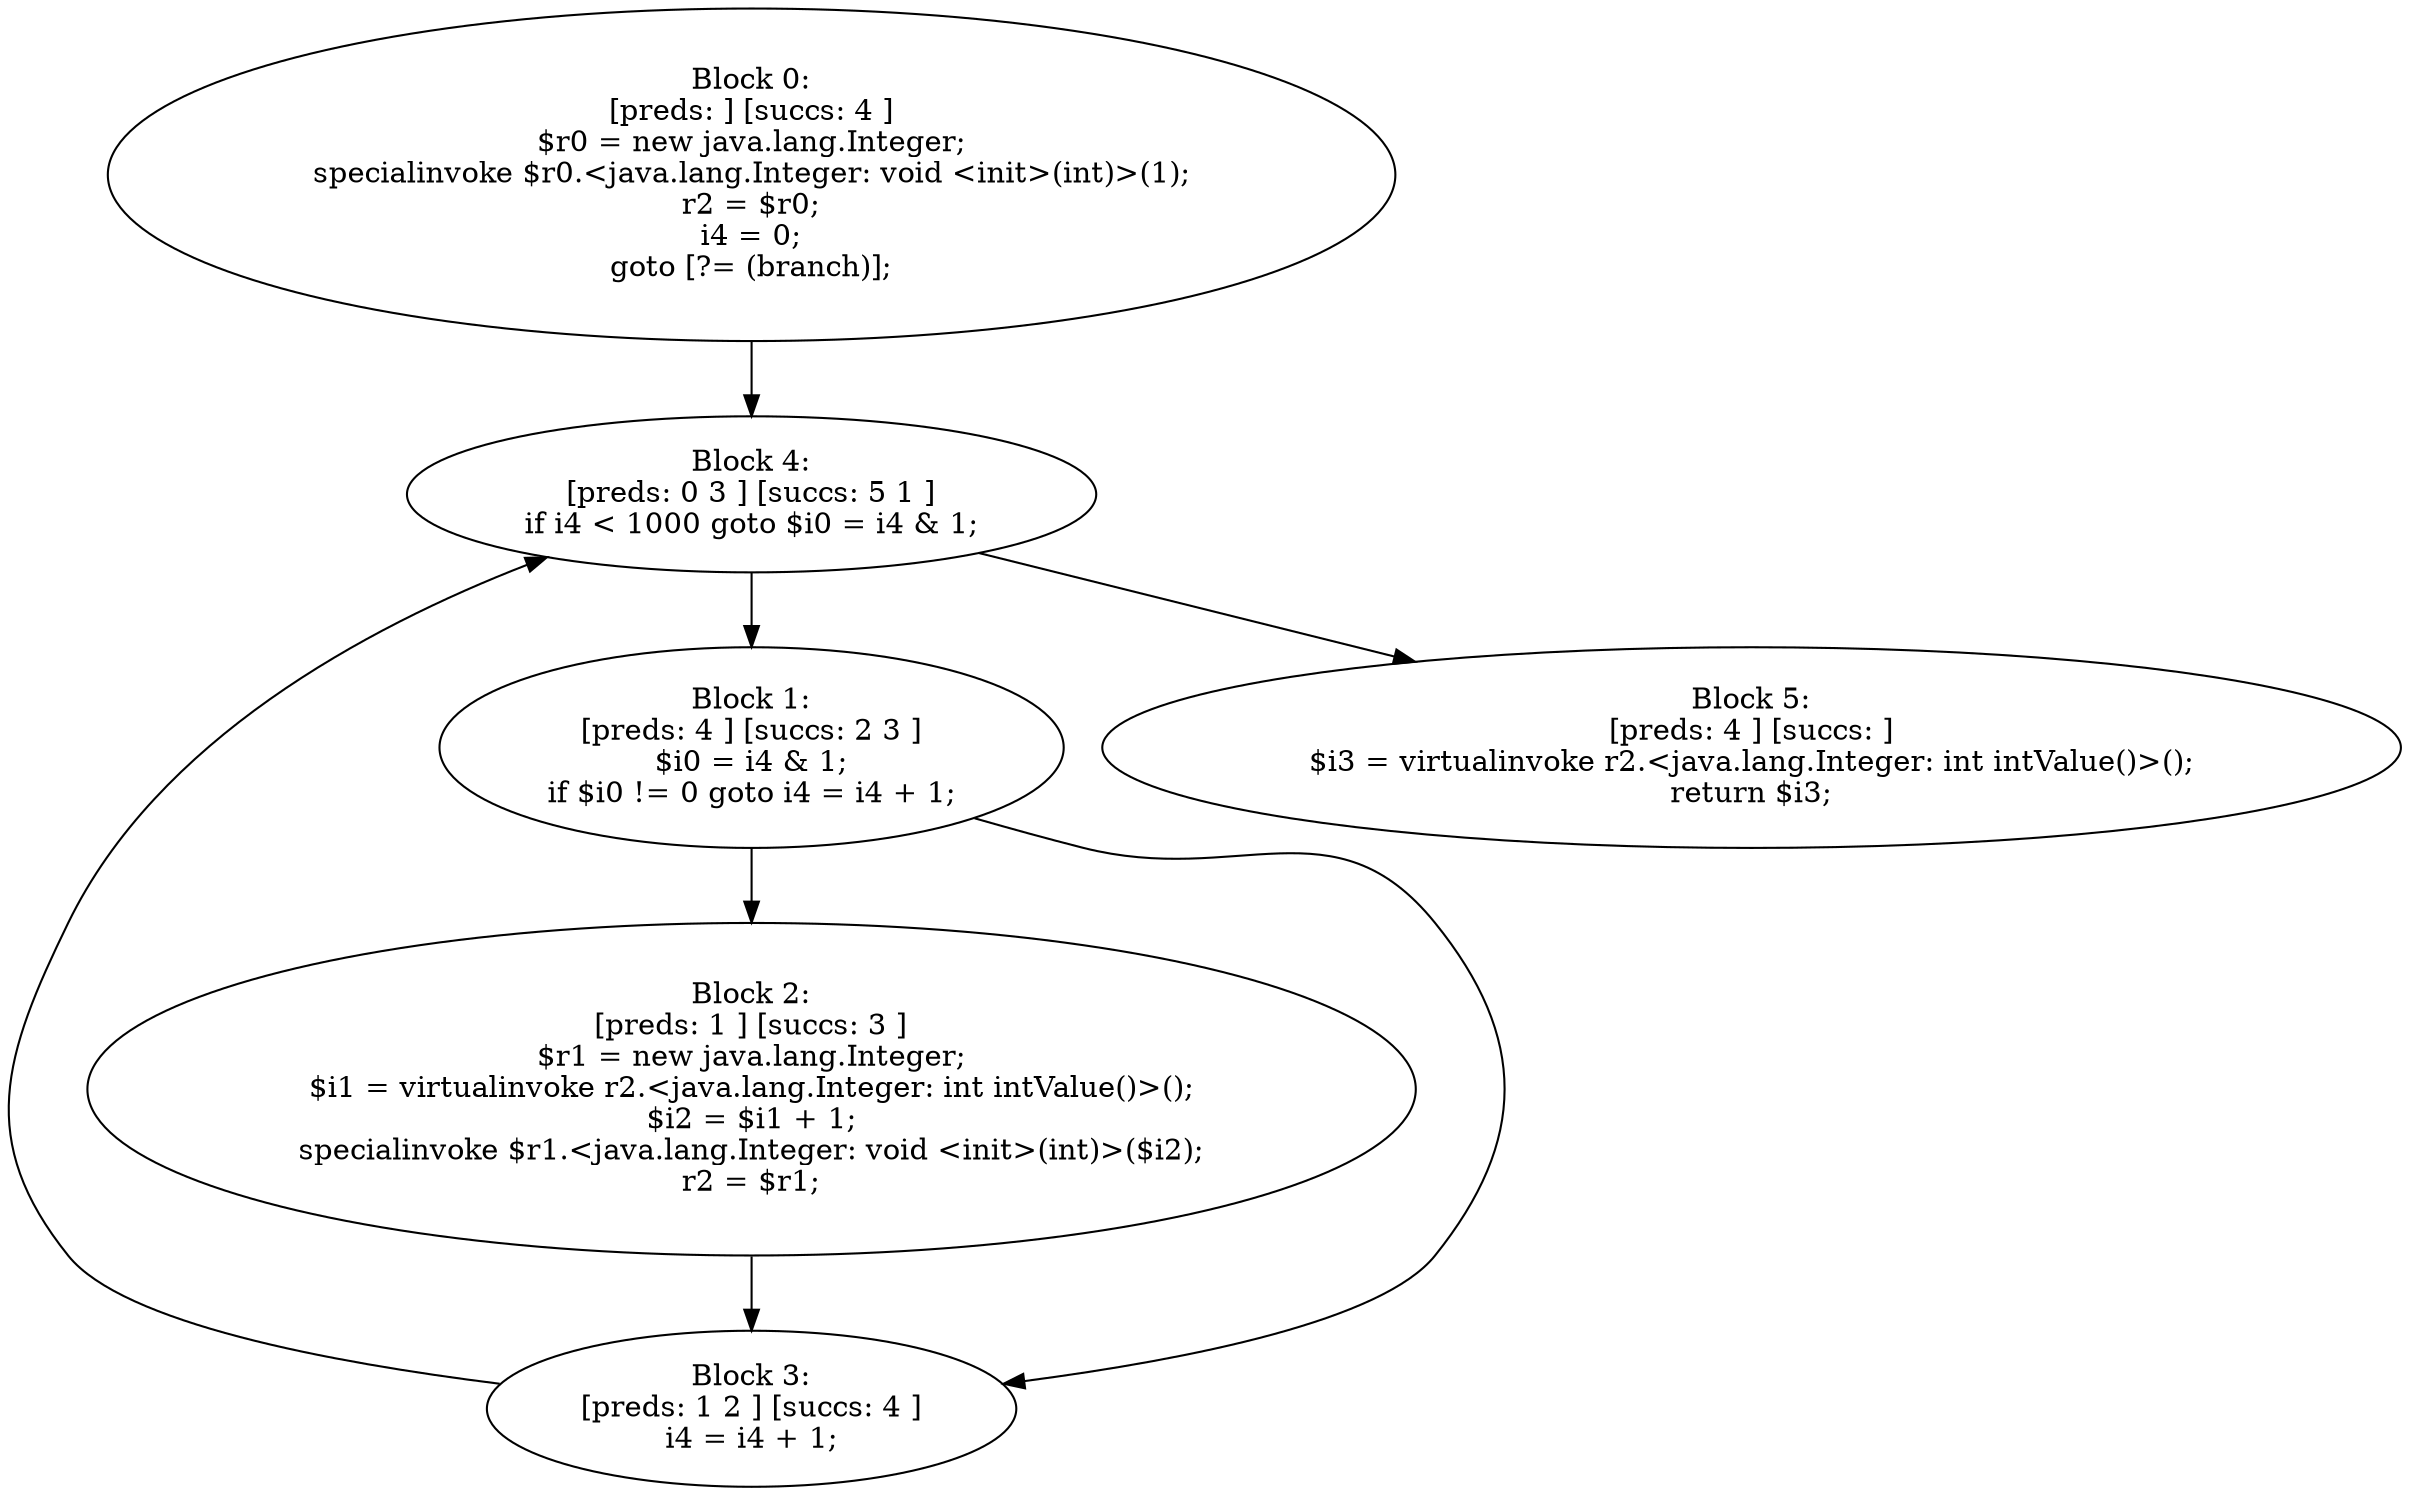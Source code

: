 digraph "unitGraph" {
    "Block 0:
[preds: ] [succs: 4 ]
$r0 = new java.lang.Integer;
specialinvoke $r0.<java.lang.Integer: void <init>(int)>(1);
r2 = $r0;
i4 = 0;
goto [?= (branch)];
"
    "Block 1:
[preds: 4 ] [succs: 2 3 ]
$i0 = i4 & 1;
if $i0 != 0 goto i4 = i4 + 1;
"
    "Block 2:
[preds: 1 ] [succs: 3 ]
$r1 = new java.lang.Integer;
$i1 = virtualinvoke r2.<java.lang.Integer: int intValue()>();
$i2 = $i1 + 1;
specialinvoke $r1.<java.lang.Integer: void <init>(int)>($i2);
r2 = $r1;
"
    "Block 3:
[preds: 1 2 ] [succs: 4 ]
i4 = i4 + 1;
"
    "Block 4:
[preds: 0 3 ] [succs: 5 1 ]
if i4 < 1000 goto $i0 = i4 & 1;
"
    "Block 5:
[preds: 4 ] [succs: ]
$i3 = virtualinvoke r2.<java.lang.Integer: int intValue()>();
return $i3;
"
    "Block 0:
[preds: ] [succs: 4 ]
$r0 = new java.lang.Integer;
specialinvoke $r0.<java.lang.Integer: void <init>(int)>(1);
r2 = $r0;
i4 = 0;
goto [?= (branch)];
"->"Block 4:
[preds: 0 3 ] [succs: 5 1 ]
if i4 < 1000 goto $i0 = i4 & 1;
";
    "Block 1:
[preds: 4 ] [succs: 2 3 ]
$i0 = i4 & 1;
if $i0 != 0 goto i4 = i4 + 1;
"->"Block 2:
[preds: 1 ] [succs: 3 ]
$r1 = new java.lang.Integer;
$i1 = virtualinvoke r2.<java.lang.Integer: int intValue()>();
$i2 = $i1 + 1;
specialinvoke $r1.<java.lang.Integer: void <init>(int)>($i2);
r2 = $r1;
";
    "Block 1:
[preds: 4 ] [succs: 2 3 ]
$i0 = i4 & 1;
if $i0 != 0 goto i4 = i4 + 1;
"->"Block 3:
[preds: 1 2 ] [succs: 4 ]
i4 = i4 + 1;
";
    "Block 2:
[preds: 1 ] [succs: 3 ]
$r1 = new java.lang.Integer;
$i1 = virtualinvoke r2.<java.lang.Integer: int intValue()>();
$i2 = $i1 + 1;
specialinvoke $r1.<java.lang.Integer: void <init>(int)>($i2);
r2 = $r1;
"->"Block 3:
[preds: 1 2 ] [succs: 4 ]
i4 = i4 + 1;
";
    "Block 3:
[preds: 1 2 ] [succs: 4 ]
i4 = i4 + 1;
"->"Block 4:
[preds: 0 3 ] [succs: 5 1 ]
if i4 < 1000 goto $i0 = i4 & 1;
";
    "Block 4:
[preds: 0 3 ] [succs: 5 1 ]
if i4 < 1000 goto $i0 = i4 & 1;
"->"Block 5:
[preds: 4 ] [succs: ]
$i3 = virtualinvoke r2.<java.lang.Integer: int intValue()>();
return $i3;
";
    "Block 4:
[preds: 0 3 ] [succs: 5 1 ]
if i4 < 1000 goto $i0 = i4 & 1;
"->"Block 1:
[preds: 4 ] [succs: 2 3 ]
$i0 = i4 & 1;
if $i0 != 0 goto i4 = i4 + 1;
";
}
